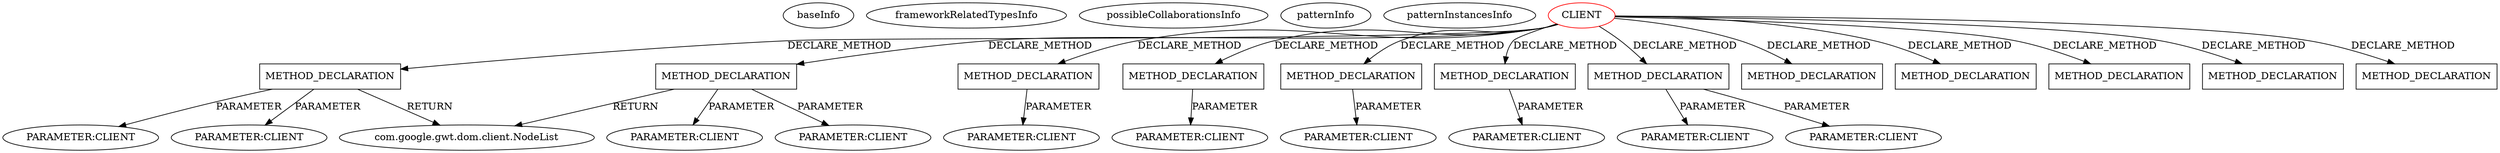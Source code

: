 digraph {
baseInfo[graphId=2093,category="pattern",isAnonymous=false,possibleRelation=false]
frameworkRelatedTypesInfo[]
possibleCollaborationsInfo[]
patternInfo[frequency=2.0,patternRootClient=0]
patternInstancesInfo[0="mguiral-GwtSvgLib~/mguiral-GwtSvgLib/GwtSvgLib-master/src/gwt/html5/svg/client/user/ui/SVGWidget.java~SVGWidget~3992",1="mguiral-GwtSvgLib~/mguiral-GwtSvgLib/GwtSvgLib-master/src/gwt/html5/svg/client/dom/SVGSVGElement.java~SVGSVGElement~3837"]
134[label="com.google.gwt.dom.client.NodeList",vertexType="FRAMEWORK_CLASS_TYPE",isFrameworkType=false]
133[label="METHOD_DECLARATION",vertexType="CLIENT_METHOD_DECLARATION",isFrameworkType=false,shape=box]
0[label="CLIENT",vertexType="ROOT_CLIENT_CLASS_DECLARATION",isFrameworkType=false,color=red]
137[label="PARAMETER:CLIENT",vertexType="PARAMETER_DECLARATION",isFrameworkType=false]
135[label="PARAMETER:CLIENT",vertexType="PARAMETER_DECLARATION",isFrameworkType=false]
171[label="METHOD_DECLARATION",vertexType="CLIENT_METHOD_DECLARATION",isFrameworkType=false,shape=box]
173[label="PARAMETER:CLIENT",vertexType="PARAMETER_DECLARATION",isFrameworkType=false]
142[label="METHOD_DECLARATION",vertexType="CLIENT_METHOD_DECLARATION",isFrameworkType=false,shape=box]
144[label="PARAMETER:CLIENT",vertexType="PARAMETER_DECLARATION",isFrameworkType=false]
146[label="PARAMETER:CLIENT",vertexType="PARAMETER_DECLARATION",isFrameworkType=false]
116[label="METHOD_DECLARATION",vertexType="CLIENT_METHOD_DECLARATION",isFrameworkType=false,shape=box]
118[label="PARAMETER:CLIENT",vertexType="PARAMETER_DECLARATION",isFrameworkType=false]
179[label="METHOD_DECLARATION",vertexType="CLIENT_METHOD_DECLARATION",isFrameworkType=false,shape=box]
181[label="PARAMETER:CLIENT",vertexType="PARAMETER_DECLARATION",isFrameworkType=false]
76[label="METHOD_DECLARATION",vertexType="CLIENT_METHOD_DECLARATION",isFrameworkType=false,shape=box]
78[label="PARAMETER:CLIENT",vertexType="PARAMETER_DECLARATION",isFrameworkType=false]
87[label="METHOD_DECLARATION",vertexType="CLIENT_METHOD_DECLARATION",isFrameworkType=false,shape=box]
90[label="PARAMETER:CLIENT",vertexType="PARAMETER_DECLARATION",isFrameworkType=false]
88[label="PARAMETER:CLIENT",vertexType="PARAMETER_DECLARATION",isFrameworkType=false]
152[label="METHOD_DECLARATION",vertexType="CLIENT_METHOD_DECLARATION",isFrameworkType=false,shape=box]
128[label="METHOD_DECLARATION",vertexType="CLIENT_METHOD_DECLARATION",isFrameworkType=false,shape=box]
156[label="METHOD_DECLARATION",vertexType="CLIENT_METHOD_DECLARATION",isFrameworkType=false,shape=box]
51[label="METHOD_DECLARATION",vertexType="CLIENT_METHOD_DECLARATION",isFrameworkType=false,shape=box]
108[label="METHOD_DECLARATION",vertexType="CLIENT_METHOD_DECLARATION",isFrameworkType=false,shape=box]
0->128[label="DECLARE_METHOD"]
0->142[label="DECLARE_METHOD"]
0->116[label="DECLARE_METHOD"]
76->78[label="PARAMETER"]
116->118[label="PARAMETER"]
0->87[label="DECLARE_METHOD"]
142->146[label="PARAMETER"]
142->144[label="PARAMETER"]
133->134[label="RETURN"]
0->108[label="DECLARE_METHOD"]
0->51[label="DECLARE_METHOD"]
0->152[label="DECLARE_METHOD"]
0->133[label="DECLARE_METHOD"]
171->173[label="PARAMETER"]
0->76[label="DECLARE_METHOD"]
133->135[label="PARAMETER"]
0->156[label="DECLARE_METHOD"]
0->171[label="DECLARE_METHOD"]
142->134[label="RETURN"]
179->181[label="PARAMETER"]
0->179[label="DECLARE_METHOD"]
87->88[label="PARAMETER"]
87->90[label="PARAMETER"]
133->137[label="PARAMETER"]
}
